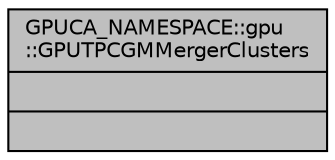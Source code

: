digraph "GPUCA_NAMESPACE::gpu::GPUTPCGMMergerClusters"
{
 // INTERACTIVE_SVG=YES
  bgcolor="transparent";
  edge [fontname="Helvetica",fontsize="10",labelfontname="Helvetica",labelfontsize="10"];
  node [fontname="Helvetica",fontsize="10",shape=record];
  Node1 [label="{GPUCA_NAMESPACE::gpu\l::GPUTPCGMMergerClusters\n||}",height=0.2,width=0.4,color="black", fillcolor="grey75", style="filled", fontcolor="black"];
}

